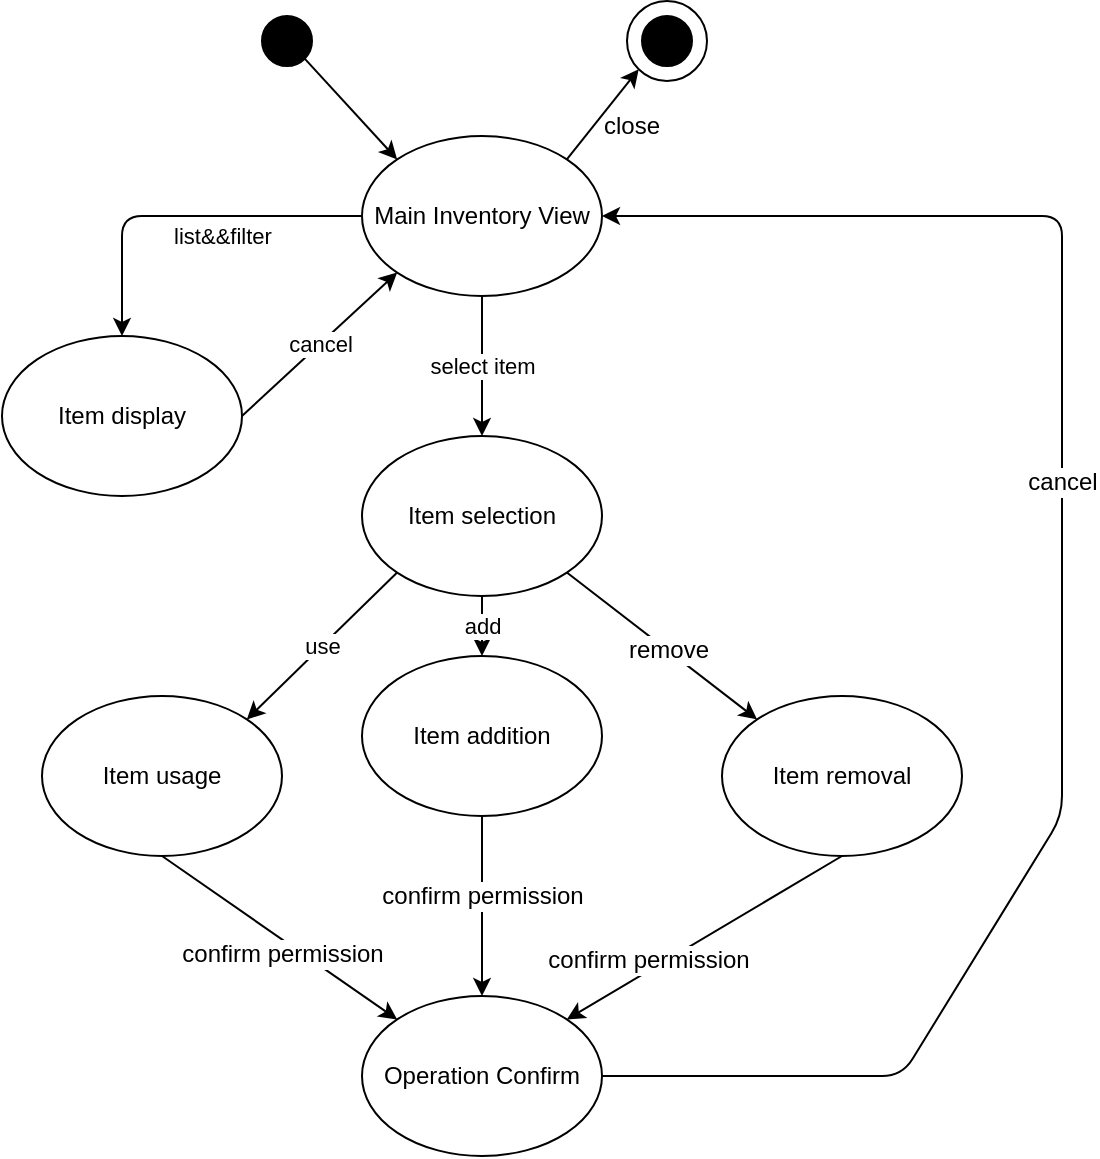 <mxfile version="12.8.8" type="device"><diagram id="9c27CdLF6xRBSx3krHJN" name="Page-1"><mxGraphModel dx="738" dy="583" grid="1" gridSize="10" guides="1" tooltips="1" connect="1" arrows="1" fold="1" page="1" pageScale="1" pageWidth="1700" pageHeight="1100" math="0" shadow="0"><root><mxCell id="0"/><mxCell id="1" parent="0"/><mxCell id="0HlMY5smcpfw6WXIwX9m-38" value="select item" style="edgeStyle=orthogonalEdgeStyle;rounded=0;orthogonalLoop=1;jettySize=auto;html=1;exitX=0.5;exitY=1;exitDx=0;exitDy=0;entryX=0.5;entryY=0;entryDx=0;entryDy=0;" edge="1" parent="1" source="gPBaaKwjETwQz4riwkVZ-1" target="0HlMY5smcpfw6WXIwX9m-28"><mxGeometry relative="1" as="geometry"/></mxCell><mxCell id="gPBaaKwjETwQz4riwkVZ-1" value="Main Inventory View" style="ellipse;whiteSpace=wrap;html=1;" parent="1" vertex="1"><mxGeometry x="790" y="510" width="120" height="80" as="geometry"/></mxCell><mxCell id="gPBaaKwjETwQz4riwkVZ-6" value="" style="ellipse;whiteSpace=wrap;html=1;aspect=fixed;strokeColor=#000000;fillColor=#000000;" parent="1" vertex="1"><mxGeometry x="740" y="450" width="25" height="25" as="geometry"/></mxCell><mxCell id="gPBaaKwjETwQz4riwkVZ-7" value="" style="endArrow=classic;html=1;strokeColor=#000000;entryX=0;entryY=0;entryDx=0;entryDy=0;exitX=1;exitY=1;exitDx=0;exitDy=0;" parent="1" source="gPBaaKwjETwQz4riwkVZ-6" target="gPBaaKwjETwQz4riwkVZ-1" edge="1"><mxGeometry width="50" height="50" relative="1" as="geometry"><mxPoint x="650" y="600" as="sourcePoint"/><mxPoint x="700" y="550" as="targetPoint"/></mxGeometry></mxCell><mxCell id="gPBaaKwjETwQz4riwkVZ-8" value="" style="ellipse;whiteSpace=wrap;html=1;aspect=fixed;strokeColor=#000000;fillColor=#000000;" parent="1" vertex="1"><mxGeometry x="930" y="450" width="25" height="25" as="geometry"/></mxCell><mxCell id="gPBaaKwjETwQz4riwkVZ-9" value="" style="ellipse;whiteSpace=wrap;html=1;aspect=fixed;strokeColor=#000000;fillColor=none;" parent="1" vertex="1"><mxGeometry x="922.5" y="442.5" width="40" height="40" as="geometry"/></mxCell><mxCell id="gPBaaKwjETwQz4riwkVZ-10" value="" style="endArrow=classic;html=1;strokeColor=#000000;entryX=0;entryY=1;entryDx=0;entryDy=0;exitX=1;exitY=0;exitDx=0;exitDy=0;" parent="1" source="gPBaaKwjETwQz4riwkVZ-1" target="gPBaaKwjETwQz4riwkVZ-9" edge="1"><mxGeometry width="50" height="50" relative="1" as="geometry"><mxPoint x="990" y="620" as="sourcePoint"/><mxPoint x="1040" y="570" as="targetPoint"/></mxGeometry></mxCell><mxCell id="gPBaaKwjETwQz4riwkVZ-11" value="close" style="text;html=1;strokeColor=none;fillColor=none;align=center;verticalAlign=middle;whiteSpace=wrap;rounded=0;" parent="1" vertex="1"><mxGeometry x="905" y="495" width="40" height="20" as="geometry"/></mxCell><mxCell id="0HlMY5smcpfw6WXIwX9m-28" value="Item selection" style="ellipse;whiteSpace=wrap;html=1;" vertex="1" parent="1"><mxGeometry x="790" y="660" width="120" height="80" as="geometry"/></mxCell><mxCell id="0HlMY5smcpfw6WXIwX9m-31" value="Item removal" style="ellipse;whiteSpace=wrap;html=1;" vertex="1" parent="1"><mxGeometry x="970" y="790" width="120" height="80" as="geometry"/></mxCell><mxCell id="0HlMY5smcpfw6WXIwX9m-32" value="Item addition" style="ellipse;whiteSpace=wrap;html=1;" vertex="1" parent="1"><mxGeometry x="790" y="770" width="120" height="80" as="geometry"/></mxCell><mxCell id="0HlMY5smcpfw6WXIwX9m-33" value="Operation Confirm" style="ellipse;whiteSpace=wrap;html=1;" vertex="1" parent="1"><mxGeometry x="790" y="940" width="120" height="80" as="geometry"/></mxCell><mxCell id="0HlMY5smcpfw6WXIwX9m-34" value="Item usage" style="ellipse;whiteSpace=wrap;html=1;" vertex="1" parent="1"><mxGeometry x="630" y="790" width="120" height="80" as="geometry"/></mxCell><mxCell id="0HlMY5smcpfw6WXIwX9m-35" value="Item display" style="ellipse;whiteSpace=wrap;html=1;" vertex="1" parent="1"><mxGeometry x="610" y="610" width="120" height="80" as="geometry"/></mxCell><mxCell id="0HlMY5smcpfw6WXIwX9m-36" value="list&amp;amp;&amp;amp;filter" style="endArrow=classic;html=1;entryX=0.5;entryY=0;entryDx=0;entryDy=0;exitX=0;exitY=0.5;exitDx=0;exitDy=0;" edge="1" parent="1" target="0HlMY5smcpfw6WXIwX9m-35"><mxGeometry x="-0.222" y="10" width="50" height="50" relative="1" as="geometry"><mxPoint x="790.0" y="550" as="sourcePoint"/><mxPoint x="712.426" y="621.716" as="targetPoint"/><Array as="points"><mxPoint x="670" y="550"/></Array><mxPoint as="offset"/></mxGeometry></mxCell><mxCell id="0HlMY5smcpfw6WXIwX9m-39" value="use" style="endArrow=classic;html=1;entryX=1;entryY=0;entryDx=0;entryDy=0;exitX=0;exitY=1;exitDx=0;exitDy=0;" edge="1" parent="1" source="0HlMY5smcpfw6WXIwX9m-28" target="0HlMY5smcpfw6WXIwX9m-34"><mxGeometry width="50" height="50" relative="1" as="geometry"><mxPoint x="880" y="770" as="sourcePoint"/><mxPoint x="930" y="720" as="targetPoint"/></mxGeometry></mxCell><mxCell id="0HlMY5smcpfw6WXIwX9m-40" value="add" style="endArrow=classic;html=1;entryX=0.5;entryY=0;entryDx=0;entryDy=0;exitX=0.5;exitY=1;exitDx=0;exitDy=0;" edge="1" parent="1" source="0HlMY5smcpfw6WXIwX9m-28" target="0HlMY5smcpfw6WXIwX9m-32"><mxGeometry width="50" height="50" relative="1" as="geometry"><mxPoint x="817.574" y="738.284" as="sourcePoint"/><mxPoint x="732.426" y="771.716" as="targetPoint"/></mxGeometry></mxCell><mxCell id="0HlMY5smcpfw6WXIwX9m-41" value="" style="endArrow=classic;html=1;entryX=0;entryY=0;entryDx=0;entryDy=0;exitX=1;exitY=1;exitDx=0;exitDy=0;" edge="1" parent="1" source="0HlMY5smcpfw6WXIwX9m-28" target="0HlMY5smcpfw6WXIwX9m-31"><mxGeometry width="50" height="50" relative="1" as="geometry"><mxPoint x="950" y="820" as="sourcePoint"/><mxPoint x="1000" y="770" as="targetPoint"/></mxGeometry></mxCell><mxCell id="0HlMY5smcpfw6WXIwX9m-48" value="remove" style="text;html=1;align=center;verticalAlign=middle;resizable=0;points=[];labelBackgroundColor=#ffffff;" vertex="1" connectable="0" parent="0HlMY5smcpfw6WXIwX9m-41"><mxGeometry x="0.058" relative="1" as="geometry"><mxPoint as="offset"/></mxGeometry></mxCell><mxCell id="0HlMY5smcpfw6WXIwX9m-42" value="" style="endArrow=classic;html=1;entryX=0;entryY=0;entryDx=0;entryDy=0;exitX=0.5;exitY=1;exitDx=0;exitDy=0;" edge="1" parent="1" source="0HlMY5smcpfw6WXIwX9m-34" target="0HlMY5smcpfw6WXIwX9m-33"><mxGeometry width="50" height="50" relative="1" as="geometry"><mxPoint x="950" y="820" as="sourcePoint"/><mxPoint x="1000" y="770" as="targetPoint"/></mxGeometry></mxCell><mxCell id="0HlMY5smcpfw6WXIwX9m-43" value="confirm permission" style="text;html=1;align=center;verticalAlign=middle;resizable=0;points=[];labelBackgroundColor=#ffffff;" vertex="1" connectable="0" parent="0HlMY5smcpfw6WXIwX9m-42"><mxGeometry x="0.233" y="2" relative="1" as="geometry"><mxPoint x="-13.68" as="offset"/></mxGeometry></mxCell><mxCell id="0HlMY5smcpfw6WXIwX9m-44" value="" style="endArrow=classic;html=1;entryX=0.5;entryY=0;entryDx=0;entryDy=0;exitX=0.5;exitY=1;exitDx=0;exitDy=0;" edge="1" parent="1" source="0HlMY5smcpfw6WXIwX9m-32" target="0HlMY5smcpfw6WXIwX9m-33"><mxGeometry width="50" height="50" relative="1" as="geometry"><mxPoint x="700" y="880" as="sourcePoint"/><mxPoint x="817.574" y="961.716" as="targetPoint"/></mxGeometry></mxCell><mxCell id="0HlMY5smcpfw6WXIwX9m-45" value="confirm permission" style="text;html=1;align=center;verticalAlign=middle;resizable=0;points=[];labelBackgroundColor=#ffffff;" vertex="1" connectable="0" parent="0HlMY5smcpfw6WXIwX9m-44"><mxGeometry x="0.233" y="2" relative="1" as="geometry"><mxPoint x="-2" y="-15.83" as="offset"/></mxGeometry></mxCell><mxCell id="0HlMY5smcpfw6WXIwX9m-46" value="" style="endArrow=classic;html=1;entryX=1;entryY=0;entryDx=0;entryDy=0;exitX=0.5;exitY=1;exitDx=0;exitDy=0;" edge="1" parent="1" source="0HlMY5smcpfw6WXIwX9m-31" target="0HlMY5smcpfw6WXIwX9m-33"><mxGeometry width="50" height="50" relative="1" as="geometry"><mxPoint x="710" y="890" as="sourcePoint"/><mxPoint x="827.574" y="971.716" as="targetPoint"/></mxGeometry></mxCell><mxCell id="0HlMY5smcpfw6WXIwX9m-47" value="confirm permission" style="text;html=1;align=center;verticalAlign=middle;resizable=0;points=[];labelBackgroundColor=#ffffff;" vertex="1" connectable="0" parent="0HlMY5smcpfw6WXIwX9m-46"><mxGeometry x="0.233" y="2" relative="1" as="geometry"><mxPoint x="-13.68" as="offset"/></mxGeometry></mxCell><mxCell id="0HlMY5smcpfw6WXIwX9m-49" value="" style="endArrow=classic;html=1;exitX=1;exitY=0.5;exitDx=0;exitDy=0;entryX=1;entryY=0.5;entryDx=0;entryDy=0;" edge="1" parent="1" source="0HlMY5smcpfw6WXIwX9m-33" target="gPBaaKwjETwQz4riwkVZ-1"><mxGeometry width="50" height="50" relative="1" as="geometry"><mxPoint x="980" y="790" as="sourcePoint"/><mxPoint x="1150" y="890" as="targetPoint"/><Array as="points"><mxPoint x="1060" y="980"/><mxPoint x="1140" y="850"/><mxPoint x="1140" y="550"/></Array></mxGeometry></mxCell><mxCell id="0HlMY5smcpfw6WXIwX9m-50" value="cancel" style="text;html=1;align=center;verticalAlign=middle;resizable=0;points=[];labelBackgroundColor=#ffffff;" vertex="1" connectable="0" parent="0HlMY5smcpfw6WXIwX9m-49"><mxGeometry x="0.128" relative="1" as="geometry"><mxPoint as="offset"/></mxGeometry></mxCell><mxCell id="0HlMY5smcpfw6WXIwX9m-51" value="cancel" style="endArrow=classic;html=1;entryX=0;entryY=1;entryDx=0;entryDy=0;exitX=1;exitY=0.5;exitDx=0;exitDy=0;" edge="1" parent="1" source="0HlMY5smcpfw6WXIwX9m-35" target="gPBaaKwjETwQz4riwkVZ-1"><mxGeometry width="50" height="50" relative="1" as="geometry"><mxPoint x="980" y="790" as="sourcePoint"/><mxPoint x="1030" y="740" as="targetPoint"/></mxGeometry></mxCell></root></mxGraphModel></diagram></mxfile>